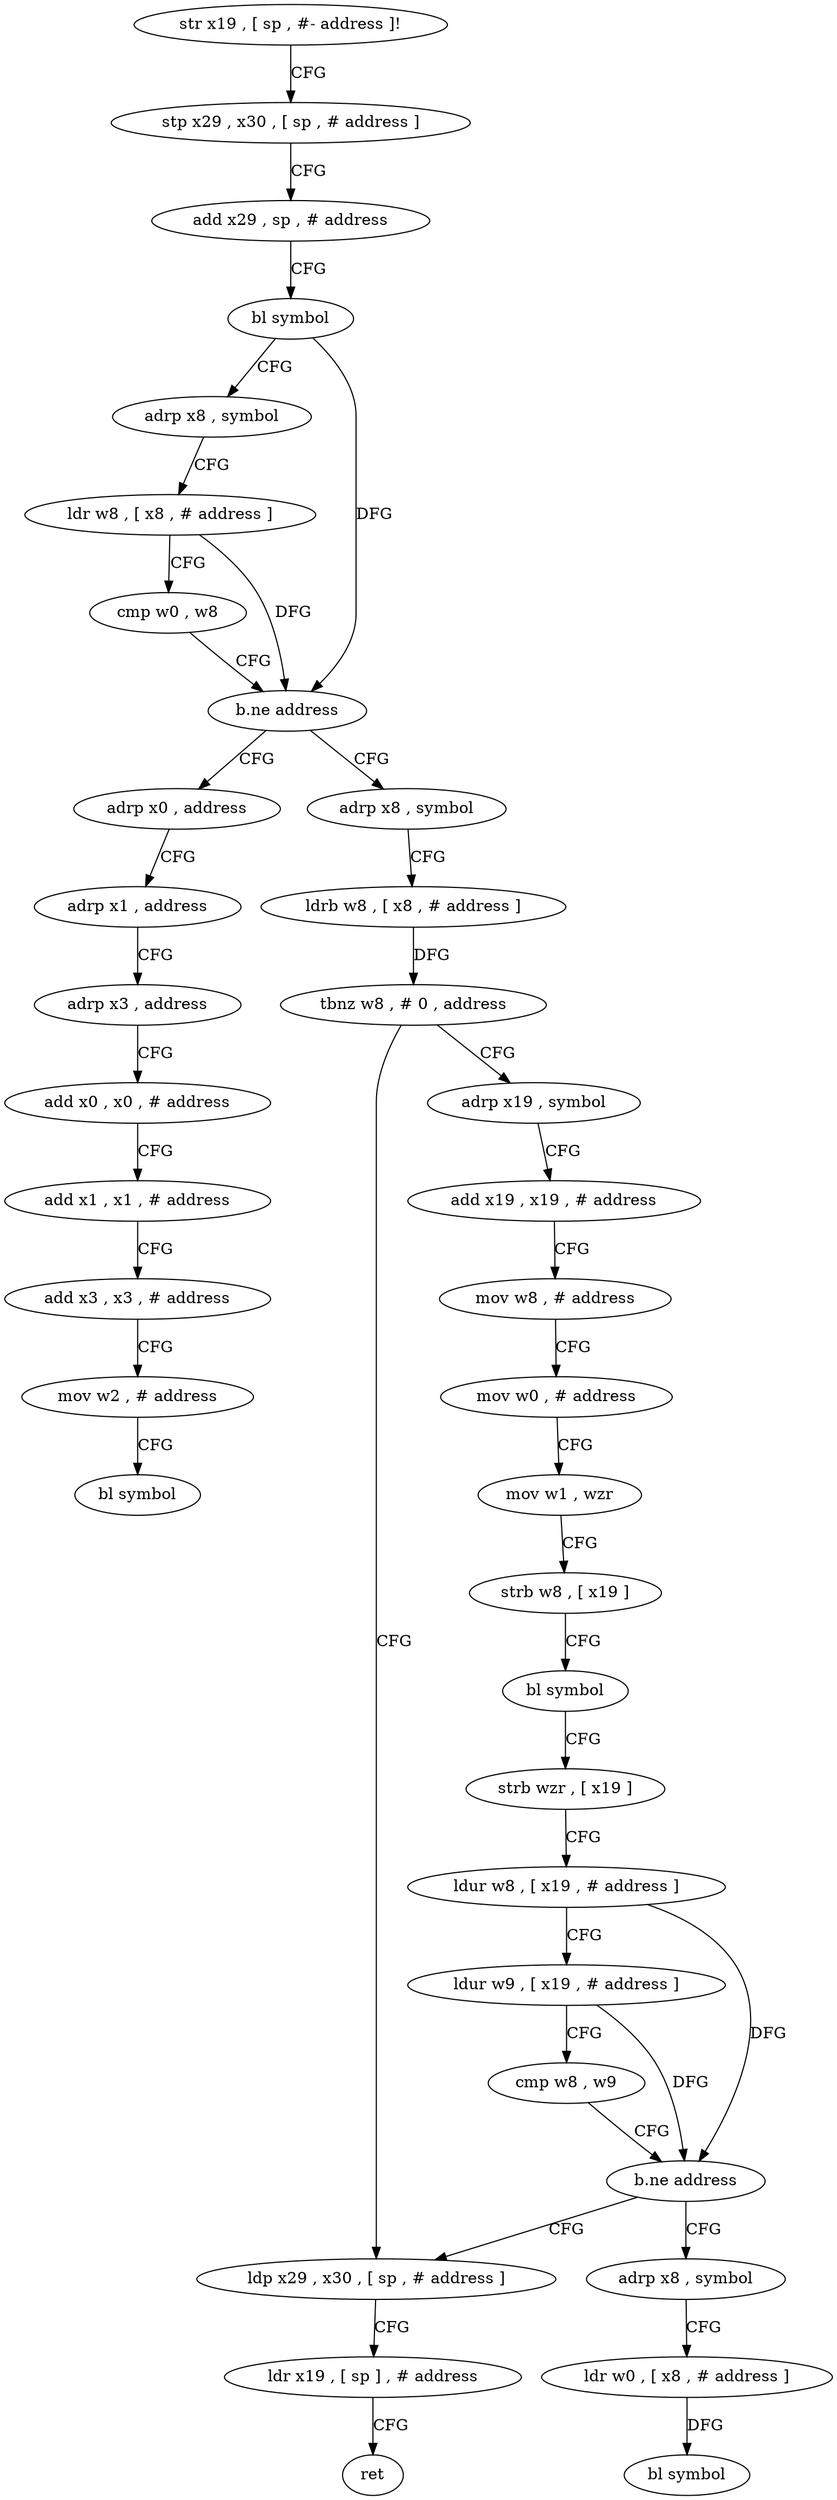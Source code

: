 digraph "func" {
"4208076" [label = "str x19 , [ sp , #- address ]!" ]
"4208080" [label = "stp x29 , x30 , [ sp , # address ]" ]
"4208084" [label = "add x29 , sp , # address" ]
"4208088" [label = "bl symbol" ]
"4208092" [label = "adrp x8 , symbol" ]
"4208096" [label = "ldr w8 , [ x8 , # address ]" ]
"4208100" [label = "cmp w0 , w8" ]
"4208104" [label = "b.ne address" ]
"4208180" [label = "adrp x0 , address" ]
"4208108" [label = "adrp x8 , symbol" ]
"4208184" [label = "adrp x1 , address" ]
"4208188" [label = "adrp x3 , address" ]
"4208192" [label = "add x0 , x0 , # address" ]
"4208196" [label = "add x1 , x1 , # address" ]
"4208200" [label = "add x3 , x3 , # address" ]
"4208204" [label = "mov w2 , # address" ]
"4208208" [label = "bl symbol" ]
"4208112" [label = "ldrb w8 , [ x8 , # address ]" ]
"4208116" [label = "tbnz w8 , # 0 , address" ]
"4208168" [label = "ldp x29 , x30 , [ sp , # address ]" ]
"4208120" [label = "adrp x19 , symbol" ]
"4208172" [label = "ldr x19 , [ sp ] , # address" ]
"4208176" [label = "ret" ]
"4208124" [label = "add x19 , x19 , # address" ]
"4208128" [label = "mov w8 , # address" ]
"4208132" [label = "mov w0 , # address" ]
"4208136" [label = "mov w1 , wzr" ]
"4208140" [label = "strb w8 , [ x19 ]" ]
"4208144" [label = "bl symbol" ]
"4208148" [label = "strb wzr , [ x19 ]" ]
"4208152" [label = "ldur w8 , [ x19 , # address ]" ]
"4208156" [label = "ldur w9 , [ x19 , # address ]" ]
"4208160" [label = "cmp w8 , w9" ]
"4208164" [label = "b.ne address" ]
"4208212" [label = "adrp x8 , symbol" ]
"4208216" [label = "ldr w0 , [ x8 , # address ]" ]
"4208220" [label = "bl symbol" ]
"4208076" -> "4208080" [ label = "CFG" ]
"4208080" -> "4208084" [ label = "CFG" ]
"4208084" -> "4208088" [ label = "CFG" ]
"4208088" -> "4208092" [ label = "CFG" ]
"4208088" -> "4208104" [ label = "DFG" ]
"4208092" -> "4208096" [ label = "CFG" ]
"4208096" -> "4208100" [ label = "CFG" ]
"4208096" -> "4208104" [ label = "DFG" ]
"4208100" -> "4208104" [ label = "CFG" ]
"4208104" -> "4208180" [ label = "CFG" ]
"4208104" -> "4208108" [ label = "CFG" ]
"4208180" -> "4208184" [ label = "CFG" ]
"4208108" -> "4208112" [ label = "CFG" ]
"4208184" -> "4208188" [ label = "CFG" ]
"4208188" -> "4208192" [ label = "CFG" ]
"4208192" -> "4208196" [ label = "CFG" ]
"4208196" -> "4208200" [ label = "CFG" ]
"4208200" -> "4208204" [ label = "CFG" ]
"4208204" -> "4208208" [ label = "CFG" ]
"4208112" -> "4208116" [ label = "DFG" ]
"4208116" -> "4208168" [ label = "CFG" ]
"4208116" -> "4208120" [ label = "CFG" ]
"4208168" -> "4208172" [ label = "CFG" ]
"4208120" -> "4208124" [ label = "CFG" ]
"4208172" -> "4208176" [ label = "CFG" ]
"4208124" -> "4208128" [ label = "CFG" ]
"4208128" -> "4208132" [ label = "CFG" ]
"4208132" -> "4208136" [ label = "CFG" ]
"4208136" -> "4208140" [ label = "CFG" ]
"4208140" -> "4208144" [ label = "CFG" ]
"4208144" -> "4208148" [ label = "CFG" ]
"4208148" -> "4208152" [ label = "CFG" ]
"4208152" -> "4208156" [ label = "CFG" ]
"4208152" -> "4208164" [ label = "DFG" ]
"4208156" -> "4208160" [ label = "CFG" ]
"4208156" -> "4208164" [ label = "DFG" ]
"4208160" -> "4208164" [ label = "CFG" ]
"4208164" -> "4208212" [ label = "CFG" ]
"4208164" -> "4208168" [ label = "CFG" ]
"4208212" -> "4208216" [ label = "CFG" ]
"4208216" -> "4208220" [ label = "DFG" ]
}
